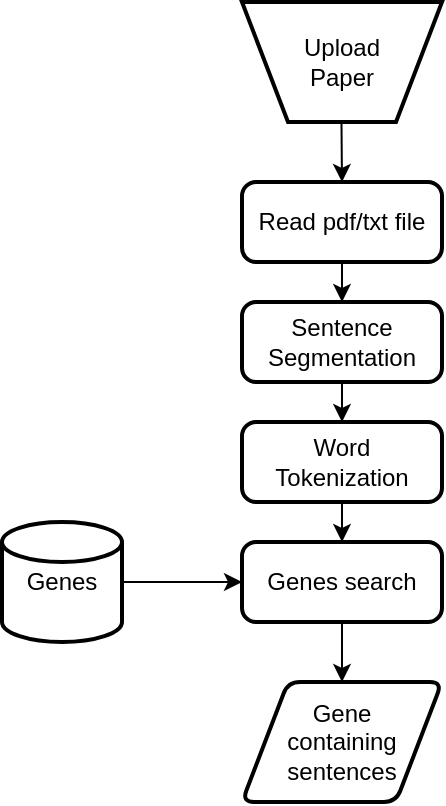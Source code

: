 <mxfile version="10.6.3" type="device"><diagram id="Qpg41qCBIlo742JWGvKT" name="Page-1"><mxGraphModel dx="1162" dy="604" grid="1" gridSize="10" guides="1" tooltips="1" connect="1" arrows="1" fold="1" page="1" pageScale="1" pageWidth="850" pageHeight="1100" math="0" shadow="0"><root><mxCell id="0"/><mxCell id="1" parent="0"/><mxCell id="iGdhcYSplIVhD67hgzLq-13" style="edgeStyle=orthogonalEdgeStyle;rounded=0;orthogonalLoop=1;jettySize=auto;html=1;exitX=0.5;exitY=1;exitDx=0;exitDy=0;entryX=0.5;entryY=0;entryDx=0;entryDy=0;" edge="1" parent="1" source="iGdhcYSplIVhD67hgzLq-3" target="iGdhcYSplIVhD67hgzLq-5"><mxGeometry relative="1" as="geometry"/></mxCell><mxCell id="iGdhcYSplIVhD67hgzLq-3" value="Read pdf/txt file" style="rounded=1;whiteSpace=wrap;html=1;absoluteArcSize=1;arcSize=14;strokeWidth=2;" vertex="1" parent="1"><mxGeometry x="330" y="160" width="100" height="40" as="geometry"/></mxCell><mxCell id="iGdhcYSplIVhD67hgzLq-17" style="edgeStyle=orthogonalEdgeStyle;rounded=0;orthogonalLoop=1;jettySize=auto;html=1;exitX=1;exitY=0.5;exitDx=0;exitDy=0;exitPerimeter=0;entryX=0;entryY=0.5;entryDx=0;entryDy=0;" edge="1" parent="1" source="iGdhcYSplIVhD67hgzLq-4" target="iGdhcYSplIVhD67hgzLq-7"><mxGeometry relative="1" as="geometry"/></mxCell><mxCell id="iGdhcYSplIVhD67hgzLq-4" value="Genes" style="strokeWidth=2;html=1;shape=mxgraph.flowchart.database;whiteSpace=wrap;" vertex="1" parent="1"><mxGeometry x="210" y="330" width="60" height="60" as="geometry"/></mxCell><mxCell id="iGdhcYSplIVhD67hgzLq-16" style="edgeStyle=orthogonalEdgeStyle;rounded=0;orthogonalLoop=1;jettySize=auto;html=1;exitX=0.5;exitY=1;exitDx=0;exitDy=0;entryX=0.5;entryY=0;entryDx=0;entryDy=0;" edge="1" parent="1" source="iGdhcYSplIVhD67hgzLq-5" target="iGdhcYSplIVhD67hgzLq-6"><mxGeometry relative="1" as="geometry"/></mxCell><mxCell id="iGdhcYSplIVhD67hgzLq-5" value="Sentence Segmentation" style="rounded=1;whiteSpace=wrap;html=1;absoluteArcSize=1;arcSize=14;strokeWidth=2;" vertex="1" parent="1"><mxGeometry x="330" y="220" width="100" height="40" as="geometry"/></mxCell><mxCell id="iGdhcYSplIVhD67hgzLq-15" style="edgeStyle=orthogonalEdgeStyle;rounded=0;orthogonalLoop=1;jettySize=auto;html=1;exitX=0.5;exitY=1;exitDx=0;exitDy=0;entryX=0.5;entryY=0;entryDx=0;entryDy=0;" edge="1" parent="1" source="iGdhcYSplIVhD67hgzLq-6" target="iGdhcYSplIVhD67hgzLq-7"><mxGeometry relative="1" as="geometry"/></mxCell><mxCell id="iGdhcYSplIVhD67hgzLq-6" value="Word Tokenization" style="rounded=1;whiteSpace=wrap;html=1;absoluteArcSize=1;arcSize=14;strokeWidth=2;" vertex="1" parent="1"><mxGeometry x="330" y="280" width="100" height="40" as="geometry"/></mxCell><mxCell id="iGdhcYSplIVhD67hgzLq-51" style="edgeStyle=orthogonalEdgeStyle;rounded=0;orthogonalLoop=1;jettySize=auto;html=1;exitX=0.5;exitY=1;exitDx=0;exitDy=0;entryX=0.5;entryY=0;entryDx=0;entryDy=0;" edge="1" parent="1" source="iGdhcYSplIVhD67hgzLq-7" target="iGdhcYSplIVhD67hgzLq-50"><mxGeometry relative="1" as="geometry"/></mxCell><mxCell id="iGdhcYSplIVhD67hgzLq-7" value="Genes search" style="rounded=1;whiteSpace=wrap;html=1;absoluteArcSize=1;arcSize=14;strokeWidth=2;" vertex="1" parent="1"><mxGeometry x="330" y="340" width="100" height="40" as="geometry"/></mxCell><mxCell id="iGdhcYSplIVhD67hgzLq-25" value="" style="endArrow=classic;html=1;entryX=0.5;entryY=0;entryDx=0;entryDy=0;exitX=0.497;exitY=0.85;exitDx=0;exitDy=0;exitPerimeter=0;" edge="1" parent="1" target="iGdhcYSplIVhD67hgzLq-3"><mxGeometry width="50" height="50" relative="1" as="geometry"><mxPoint x="379.667" y="121" as="sourcePoint"/><mxPoint x="320" y="130" as="targetPoint"/></mxGeometry></mxCell><mxCell id="iGdhcYSplIVhD67hgzLq-50" value="Gene&lt;br&gt;containing&lt;br&gt;sentences" style="verticalLabelPosition=middle;verticalAlign=middle;html=1;strokeWidth=2;shape=parallelogram;perimeter=parallelogramPerimeter;whiteSpace=wrap;rounded=1;arcSize=12;size=0.23;labelPosition=center;align=center;" vertex="1" parent="1"><mxGeometry x="330" y="410" width="100" height="60" as="geometry"/></mxCell><mxCell id="iGdhcYSplIVhD67hgzLq-53" value="Upload&lt;br&gt;Paper" style="verticalLabelPosition=middle;verticalAlign=middle;html=1;strokeWidth=2;shape=trapezoid;perimeter=trapezoidPerimeter;whiteSpace=wrap;size=0.23;arcSize=10;flipV=1;labelPosition=center;align=center;" vertex="1" parent="1"><mxGeometry x="330" y="70" width="100" height="60" as="geometry"/></mxCell></root></mxGraphModel></diagram></mxfile>